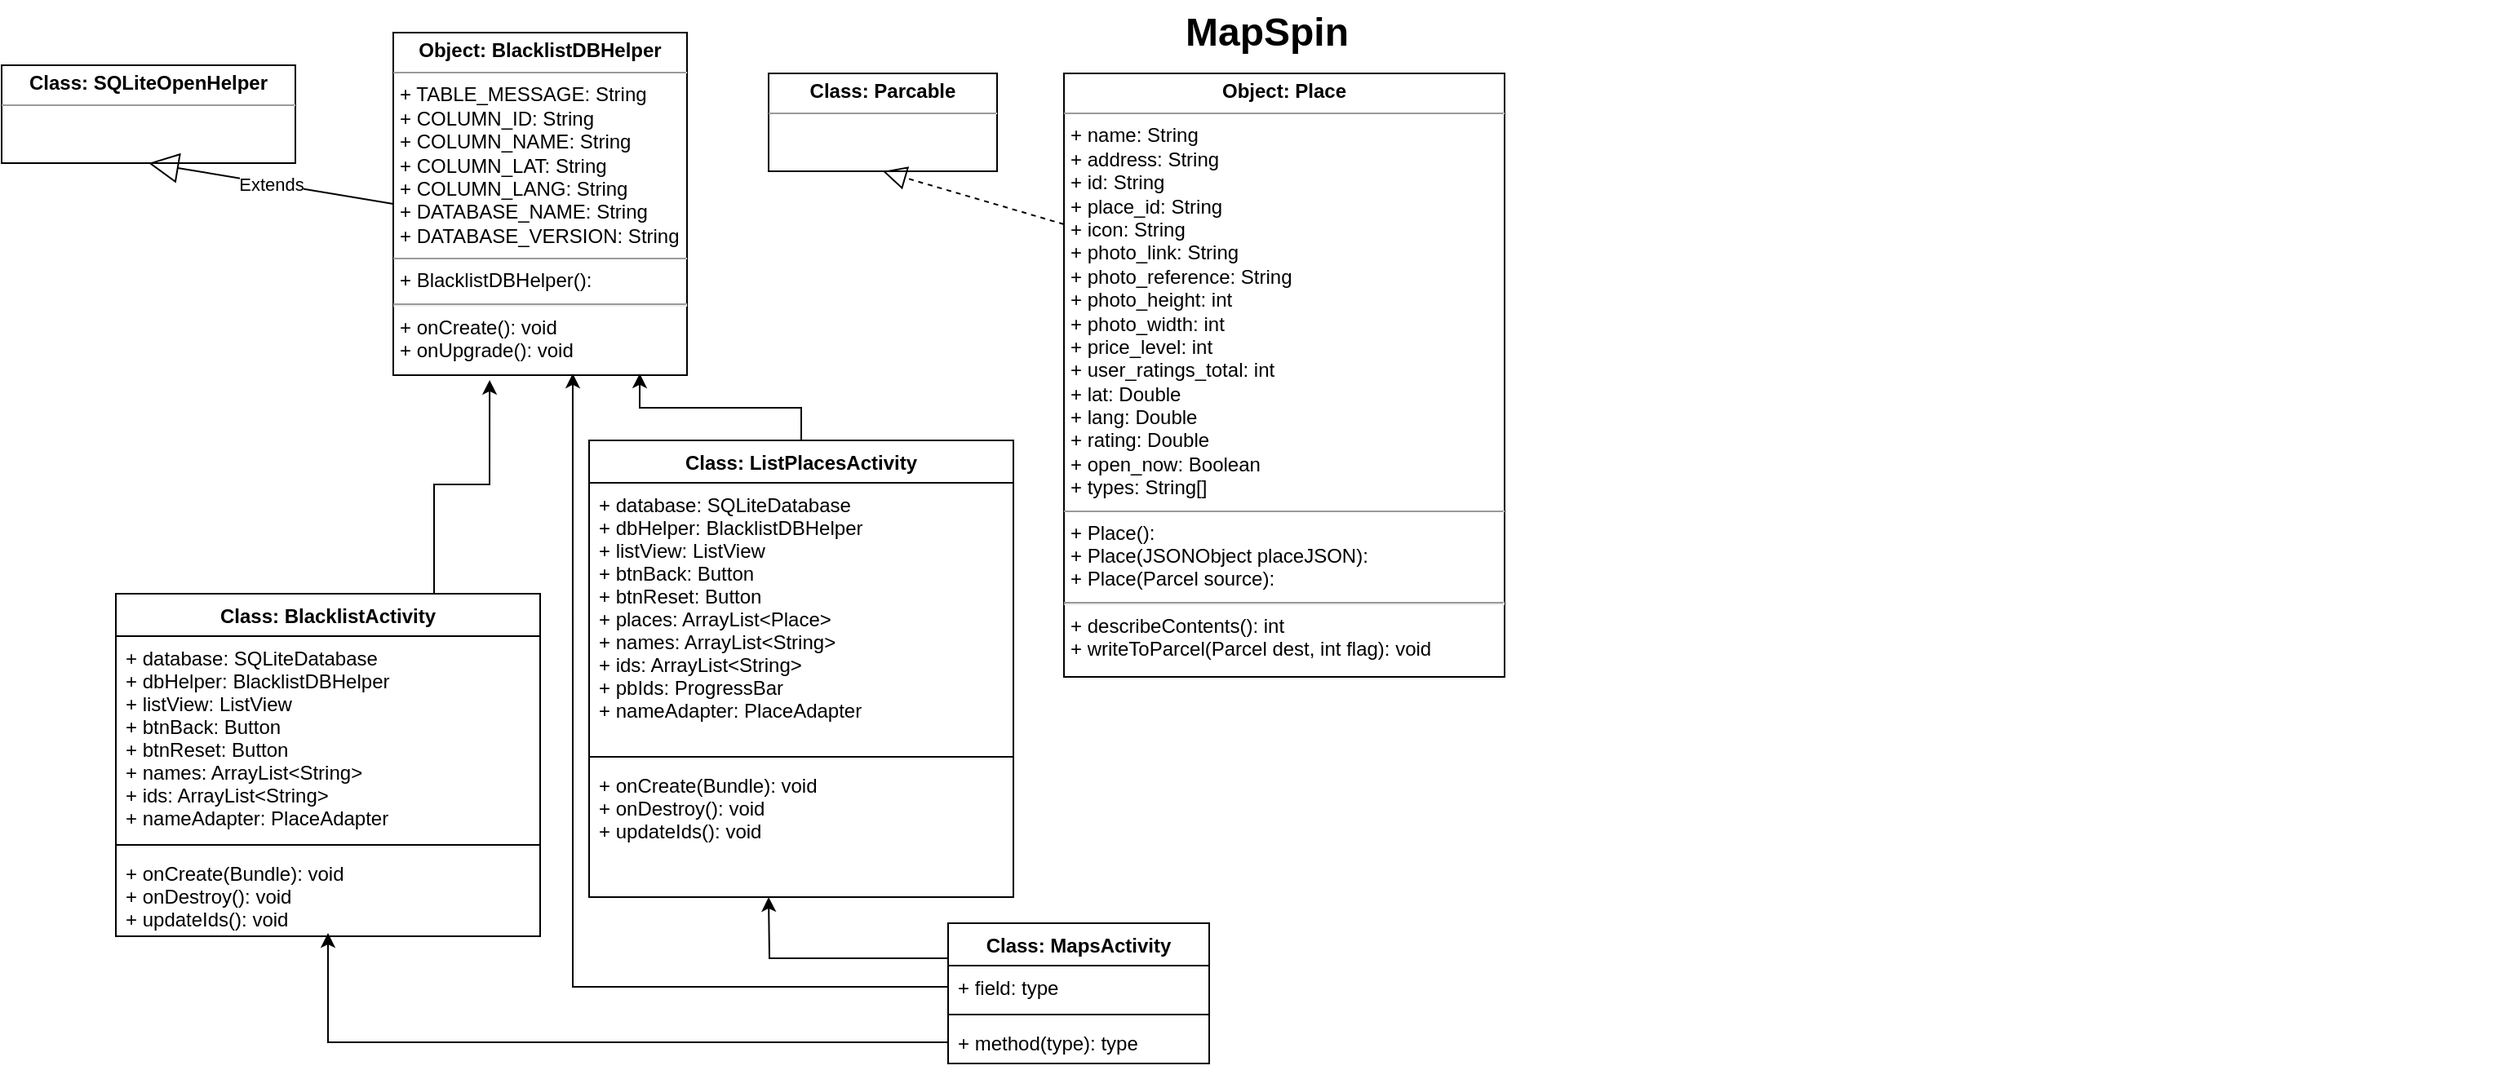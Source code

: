 <mxfile version="12.3.6" type="github" pages="1">
  <diagram name="Page-1" id="929967ad-93f9-6ef4-fab6-5d389245f69c">
    <mxGraphModel dx="1422" dy="766" grid="1" gridSize="10" guides="1" tooltips="1" connect="1" arrows="1" fold="1" page="1" pageScale="1.5" pageWidth="1169" pageHeight="826" background="none" math="0" shadow="0">
      <root>
        <mxCell id="0" style=";html=1;"/>
        <mxCell id="1" style=";html=1;" parent="0"/>
        <mxCell id="1672d66443f91eb5-23" value="MapSpin" style="text;strokeColor=none;fillColor=none;html=1;fontSize=24;fontStyle=1;verticalAlign=middle;align=center;" parent="1" vertex="1">
          <mxGeometry x="110" y="10" width="1510" height="40" as="geometry"/>
        </mxCell>
        <mxCell id="zN6_qFgEsOHO-MmEdNXw-13" style="edgeStyle=orthogonalEdgeStyle;rounded=0;orthogonalLoop=1;jettySize=auto;html=1;exitX=0;exitY=0.25;exitDx=0;exitDy=0;" edge="1" parent="1" source="0TD1ST3Upx_zcNxGoSwH-1">
          <mxGeometry relative="1" as="geometry">
            <mxPoint x="560" y="560" as="targetPoint"/>
          </mxGeometry>
        </mxCell>
        <mxCell id="0TD1ST3Upx_zcNxGoSwH-1" value="Class: MapsActivity" style="swimlane;fontStyle=1;align=center;verticalAlign=top;childLayout=stackLayout;horizontal=1;startSize=26;horizontalStack=0;resizeParent=1;resizeParentMax=0;resizeLast=0;collapsible=1;marginBottom=0;" parent="1" vertex="1">
          <mxGeometry x="670" y="576" width="160" height="86" as="geometry">
            <mxRectangle x="330" y="230" width="110" height="26" as="alternateBounds"/>
          </mxGeometry>
        </mxCell>
        <mxCell id="0TD1ST3Upx_zcNxGoSwH-2" value="+ field: type" style="text;strokeColor=none;fillColor=none;align=left;verticalAlign=top;spacingLeft=4;spacingRight=4;overflow=hidden;rotatable=0;points=[[0,0.5],[1,0.5]];portConstraint=eastwest;" parent="0TD1ST3Upx_zcNxGoSwH-1" vertex="1">
          <mxGeometry y="26" width="160" height="26" as="geometry"/>
        </mxCell>
        <mxCell id="0TD1ST3Upx_zcNxGoSwH-3" value="" style="line;strokeWidth=1;fillColor=none;align=left;verticalAlign=middle;spacingTop=-1;spacingLeft=3;spacingRight=3;rotatable=0;labelPosition=right;points=[];portConstraint=eastwest;" parent="0TD1ST3Upx_zcNxGoSwH-1" vertex="1">
          <mxGeometry y="52" width="160" height="8" as="geometry"/>
        </mxCell>
        <mxCell id="0TD1ST3Upx_zcNxGoSwH-4" value="+ method(type): type" style="text;strokeColor=none;fillColor=none;align=left;verticalAlign=top;spacingLeft=4;spacingRight=4;overflow=hidden;rotatable=0;points=[[0,0.5],[1,0.5]];portConstraint=eastwest;" parent="0TD1ST3Upx_zcNxGoSwH-1" vertex="1">
          <mxGeometry y="60" width="160" height="26" as="geometry"/>
        </mxCell>
        <mxCell id="zN6_qFgEsOHO-MmEdNXw-1" value="&lt;p style=&quot;margin: 0px ; margin-top: 4px ; text-align: center&quot;&gt;&lt;b&gt;Object: BlacklistDBHelper&lt;/b&gt;&lt;/p&gt;&lt;hr size=&quot;1&quot;&gt;&lt;p style=&quot;margin: 0px ; margin-left: 4px&quot;&gt;+ TABLE_MESSAGE: String&lt;/p&gt;&lt;p style=&quot;margin: 0px ; margin-left: 4px&quot;&gt;+ COLUMN_ID: String&lt;br&gt;&lt;/p&gt;&lt;p style=&quot;margin: 0px ; margin-left: 4px&quot;&gt;+ COLUMN_NAME: String&lt;br&gt;&lt;/p&gt;&lt;p style=&quot;margin: 0px ; margin-left: 4px&quot;&gt;+ COLUMN_LAT: String&lt;br&gt;&lt;/p&gt;&lt;p style=&quot;margin: 0px ; margin-left: 4px&quot;&gt;+ COLUMN_LANG: String&lt;br&gt;&lt;/p&gt;&lt;p style=&quot;margin: 0px ; margin-left: 4px&quot;&gt;+ DATABASE_NAME: String&lt;br&gt;&lt;/p&gt;&lt;p style=&quot;margin: 0px ; margin-left: 4px&quot;&gt;+ DATABASE_VERSION: String&lt;br&gt;&lt;/p&gt;&lt;hr size=&quot;1&quot;&gt;&lt;p style=&quot;margin: 0px ; margin-left: 4px&quot;&gt;+ BlacklistDBHelper():&lt;br&gt;&lt;/p&gt;&lt;hr id=&quot;null&quot;&gt;&lt;p style=&quot;margin: 0px ; margin-left: 4px&quot;&gt;+ onCreate(): void&lt;/p&gt;&lt;p style=&quot;margin: 0px ; margin-left: 4px&quot;&gt;+ onUpgrade(): void&lt;br&gt;&lt;/p&gt;&lt;p style=&quot;margin: 0px ; margin-left: 4px&quot;&gt;&lt;br&gt;&lt;/p&gt;&lt;p style=&quot;margin: 0px ; margin-left: 4px&quot;&gt;&lt;br&gt;&lt;/p&gt;" style="verticalAlign=top;align=left;overflow=fill;fontSize=12;fontFamily=Helvetica;html=1;" vertex="1" parent="1">
          <mxGeometry x="330" y="30" width="180" height="210" as="geometry"/>
        </mxCell>
        <mxCell id="zN6_qFgEsOHO-MmEdNXw-16" style="edgeStyle=orthogonalEdgeStyle;rounded=0;orthogonalLoop=1;jettySize=auto;html=1;exitX=0.5;exitY=0;exitDx=0;exitDy=0;entryX=0.839;entryY=0.995;entryDx=0;entryDy=0;entryPerimeter=0;" edge="1" parent="1" source="zN6_qFgEsOHO-MmEdNXw-20" target="zN6_qFgEsOHO-MmEdNXw-1">
          <mxGeometry relative="1" as="geometry">
            <mxPoint x="530" y="374" as="sourcePoint"/>
          </mxGeometry>
        </mxCell>
        <mxCell id="zN6_qFgEsOHO-MmEdNXw-15" style="edgeStyle=orthogonalEdgeStyle;rounded=0;orthogonalLoop=1;jettySize=auto;html=1;exitX=0.75;exitY=0;exitDx=0;exitDy=0;entryX=0.328;entryY=1.014;entryDx=0;entryDy=0;entryPerimeter=0;" edge="1" parent="1" source="zN6_qFgEsOHO-MmEdNXw-7" target="zN6_qFgEsOHO-MmEdNXw-1">
          <mxGeometry relative="1" as="geometry"/>
        </mxCell>
        <mxCell id="zN6_qFgEsOHO-MmEdNXw-7" value="Class: BlacklistActivity" style="swimlane;fontStyle=1;align=center;verticalAlign=top;childLayout=stackLayout;horizontal=1;startSize=26;horizontalStack=0;resizeParent=1;resizeParentMax=0;resizeLast=0;collapsible=1;marginBottom=0;" vertex="1" parent="1">
          <mxGeometry x="160" y="374" width="260" height="210" as="geometry">
            <mxRectangle x="330" y="230" width="110" height="26" as="alternateBounds"/>
          </mxGeometry>
        </mxCell>
        <mxCell id="zN6_qFgEsOHO-MmEdNXw-8" value="+ database: SQLiteDatabase&#xa;+ dbHelper: BlacklistDBHelper&#xa;+ listView: ListView&#xa;+ btnBack: Button&#xa;+ btnReset: Button&#xa;+ names: ArrayList&lt;String&gt;&#xa;+ ids: ArrayList&lt;String&gt;&#xa;+ nameAdapter: PlaceAdapter" style="text;strokeColor=none;fillColor=none;align=left;verticalAlign=top;spacingLeft=4;spacingRight=4;overflow=hidden;rotatable=0;points=[[0,0.5],[1,0.5]];portConstraint=eastwest;" vertex="1" parent="zN6_qFgEsOHO-MmEdNXw-7">
          <mxGeometry y="26" width="260" height="124" as="geometry"/>
        </mxCell>
        <mxCell id="zN6_qFgEsOHO-MmEdNXw-9" value="" style="line;strokeWidth=1;fillColor=none;align=left;verticalAlign=middle;spacingTop=-1;spacingLeft=3;spacingRight=3;rotatable=0;labelPosition=right;points=[];portConstraint=eastwest;" vertex="1" parent="zN6_qFgEsOHO-MmEdNXw-7">
          <mxGeometry y="150" width="260" height="8" as="geometry"/>
        </mxCell>
        <mxCell id="zN6_qFgEsOHO-MmEdNXw-10" value="+ onCreate(Bundle): void&#xa;+ onDestroy(): void&#xa;+ updateIds(): void" style="text;strokeColor=none;fillColor=none;align=left;verticalAlign=top;spacingLeft=4;spacingRight=4;overflow=hidden;rotatable=0;points=[[0,0.5],[1,0.5]];portConstraint=eastwest;" vertex="1" parent="zN6_qFgEsOHO-MmEdNXw-7">
          <mxGeometry y="158" width="260" height="52" as="geometry"/>
        </mxCell>
        <mxCell id="zN6_qFgEsOHO-MmEdNXw-11" value="&lt;p style=&quot;margin: 0px ; margin-top: 4px ; text-align: center&quot;&gt;&lt;b&gt;Object: Place&lt;/b&gt;&lt;/p&gt;&lt;hr size=&quot;1&quot;&gt;&lt;p style=&quot;margin: 0px ; margin-left: 4px&quot;&gt;+ name: String&lt;/p&gt;&lt;p style=&quot;margin: 0px ; margin-left: 4px&quot;&gt;+ address: String&lt;br&gt;&lt;/p&gt;&lt;p style=&quot;margin: 0px ; margin-left: 4px&quot;&gt;+ id: String&lt;br&gt;&lt;/p&gt;&lt;p style=&quot;margin: 0px ; margin-left: 4px&quot;&gt;+ place_id: String&lt;br&gt;&lt;/p&gt;&lt;p style=&quot;margin: 0px ; margin-left: 4px&quot;&gt;+ icon: String&lt;br&gt;&lt;/p&gt;&lt;p style=&quot;margin: 0px ; margin-left: 4px&quot;&gt;+ photo_link: String&lt;br&gt;&lt;/p&gt;&lt;p style=&quot;margin: 0px ; margin-left: 4px&quot;&gt;+ photo_reference: String&lt;br&gt;&lt;/p&gt;&lt;p style=&quot;margin: 0px ; margin-left: 4px&quot;&gt;+ photo_height: int&lt;br&gt;&lt;/p&gt;&lt;p style=&quot;margin: 0px ; margin-left: 4px&quot;&gt;+ photo_width: int&lt;br&gt;&lt;/p&gt;&lt;p style=&quot;margin: 0px ; margin-left: 4px&quot;&gt;+ price_level: int&lt;br&gt;&lt;/p&gt;&lt;p style=&quot;margin: 0px ; margin-left: 4px&quot;&gt;+ user_ratings_total: int&lt;br&gt;&lt;/p&gt;&lt;p style=&quot;margin: 0px ; margin-left: 4px&quot;&gt;+ lat: Double&lt;br&gt;&lt;/p&gt;&lt;p style=&quot;margin: 0px ; margin-left: 4px&quot;&gt;+ lang: Double&lt;br&gt;&lt;/p&gt;&lt;p style=&quot;margin: 0px ; margin-left: 4px&quot;&gt;+ rating: Double&lt;br&gt;&lt;/p&gt;&lt;p style=&quot;margin: 0px ; margin-left: 4px&quot;&gt;+ open_now: Boolean&lt;br&gt;&lt;/p&gt;&lt;p style=&quot;margin: 0px ; margin-left: 4px&quot;&gt;+ types: String[]&lt;br&gt;&lt;/p&gt;&lt;hr size=&quot;1&quot;&gt;&lt;p style=&quot;margin: 0px ; margin-left: 4px&quot;&gt;+ Place():&lt;br&gt;&lt;/p&gt;&lt;p style=&quot;margin: 0px ; margin-left: 4px&quot;&gt;+ Place(JSONObject placeJSON):&lt;br&gt;&lt;/p&gt;&lt;p style=&quot;margin: 0px ; margin-left: 4px&quot;&gt;+ Place(Parcel source):&lt;br&gt;&lt;/p&gt;&lt;hr id=&quot;null&quot;&gt;&lt;p style=&quot;margin: 0px ; margin-left: 4px&quot;&gt;+ describeContents(): int&lt;/p&gt;&lt;p style=&quot;margin: 0px ; margin-left: 4px&quot;&gt;+ writeToParcel(Parcel dest, int flag): void&lt;/p&gt;&lt;p style=&quot;margin: 0px ; margin-left: 4px&quot;&gt;&lt;br&gt;&lt;/p&gt;&lt;p style=&quot;margin: 0px ; margin-left: 4px&quot;&gt;&lt;br&gt;&lt;/p&gt;" style="verticalAlign=top;align=left;overflow=fill;fontSize=12;fontFamily=Helvetica;html=1;" vertex="1" parent="1">
          <mxGeometry x="741" y="55" width="270" height="370" as="geometry"/>
        </mxCell>
        <mxCell id="zN6_qFgEsOHO-MmEdNXw-18" style="edgeStyle=orthogonalEdgeStyle;rounded=0;orthogonalLoop=1;jettySize=auto;html=1;exitX=0;exitY=0.5;exitDx=0;exitDy=0;entryX=0.611;entryY=0.995;entryDx=0;entryDy=0;entryPerimeter=0;" edge="1" parent="1" source="0TD1ST3Upx_zcNxGoSwH-2" target="zN6_qFgEsOHO-MmEdNXw-1">
          <mxGeometry relative="1" as="geometry"/>
        </mxCell>
        <mxCell id="zN6_qFgEsOHO-MmEdNXw-19" style="edgeStyle=orthogonalEdgeStyle;rounded=0;orthogonalLoop=1;jettySize=auto;html=1;entryX=0.5;entryY=0.962;entryDx=0;entryDy=0;entryPerimeter=0;" edge="1" parent="1" source="0TD1ST3Upx_zcNxGoSwH-4" target="zN6_qFgEsOHO-MmEdNXw-10">
          <mxGeometry relative="1" as="geometry">
            <Array as="points">
              <mxPoint x="290" y="649"/>
            </Array>
          </mxGeometry>
        </mxCell>
        <mxCell id="zN6_qFgEsOHO-MmEdNXw-20" value="Class: ListPlacesActivity" style="swimlane;fontStyle=1;align=center;verticalAlign=top;childLayout=stackLayout;horizontal=1;startSize=26;horizontalStack=0;resizeParent=1;resizeParentMax=0;resizeLast=0;collapsible=1;marginBottom=0;" vertex="1" parent="1">
          <mxGeometry x="450" y="280" width="260" height="280" as="geometry">
            <mxRectangle x="330" y="230" width="110" height="26" as="alternateBounds"/>
          </mxGeometry>
        </mxCell>
        <mxCell id="zN6_qFgEsOHO-MmEdNXw-21" value="+ database: SQLiteDatabase&#xa;+ dbHelper: BlacklistDBHelper&#xa;+ listView: ListView&#xa;+ btnBack: Button&#xa;+ btnReset: Button&#xa;+ places: ArrayList&lt;Place&gt;&#xa;+ names: ArrayList&lt;String&gt;&#xa;+ ids: ArrayList&lt;String&gt;&#xa;+ pbIds: ProgressBar&#xa;+ nameAdapter: PlaceAdapter" style="text;strokeColor=none;fillColor=none;align=left;verticalAlign=top;spacingLeft=4;spacingRight=4;overflow=hidden;rotatable=0;points=[[0,0.5],[1,0.5]];portConstraint=eastwest;" vertex="1" parent="zN6_qFgEsOHO-MmEdNXw-20">
          <mxGeometry y="26" width="260" height="164" as="geometry"/>
        </mxCell>
        <mxCell id="zN6_qFgEsOHO-MmEdNXw-22" value="" style="line;strokeWidth=1;fillColor=none;align=left;verticalAlign=middle;spacingTop=-1;spacingLeft=3;spacingRight=3;rotatable=0;labelPosition=right;points=[];portConstraint=eastwest;" vertex="1" parent="zN6_qFgEsOHO-MmEdNXw-20">
          <mxGeometry y="190" width="260" height="8" as="geometry"/>
        </mxCell>
        <mxCell id="zN6_qFgEsOHO-MmEdNXw-23" value="+ onCreate(Bundle): void&#xa;+ onDestroy(): void&#xa;+ updateIds(): void" style="text;strokeColor=none;fillColor=none;align=left;verticalAlign=top;spacingLeft=4;spacingRight=4;overflow=hidden;rotatable=0;points=[[0,0.5],[1,0.5]];portConstraint=eastwest;" vertex="1" parent="zN6_qFgEsOHO-MmEdNXw-20">
          <mxGeometry y="198" width="260" height="82" as="geometry"/>
        </mxCell>
        <mxCell id="zN6_qFgEsOHO-MmEdNXw-26" value="&lt;p style=&quot;margin: 0px ; margin-top: 4px ; text-align: center&quot;&gt;&lt;b&gt;Class: Parcable&lt;/b&gt;&lt;/p&gt;&lt;hr size=&quot;1&quot;&gt;&lt;div style=&quot;height: 2px&quot;&gt;&lt;/div&gt;" style="verticalAlign=top;align=left;overflow=fill;fontSize=12;fontFamily=Helvetica;html=1;" vertex="1" parent="1">
          <mxGeometry x="560" y="55" width="140" height="60" as="geometry"/>
        </mxCell>
        <mxCell id="zN6_qFgEsOHO-MmEdNXw-27" value="" style="endArrow=block;dashed=1;endFill=0;endSize=12;html=1;entryX=0.5;entryY=1;entryDx=0;entryDy=0;exitX=0;exitY=0.25;exitDx=0;exitDy=0;" edge="1" parent="1" source="zN6_qFgEsOHO-MmEdNXw-11" target="zN6_qFgEsOHO-MmEdNXw-26">
          <mxGeometry width="160" relative="1" as="geometry">
            <mxPoint x="570" y="160" as="sourcePoint"/>
            <mxPoint x="730" y="160" as="targetPoint"/>
          </mxGeometry>
        </mxCell>
        <mxCell id="zN6_qFgEsOHO-MmEdNXw-28" value="&lt;p style=&quot;margin: 0px ; margin-top: 4px ; text-align: center&quot;&gt;&lt;b&gt;Class: SQLiteOpenHelper&lt;/b&gt;&lt;/p&gt;&lt;hr size=&quot;1&quot;&gt;&lt;div style=&quot;height: 2px&quot;&gt;&lt;/div&gt;" style="verticalAlign=top;align=left;overflow=fill;fontSize=12;fontFamily=Helvetica;html=1;" vertex="1" parent="1">
          <mxGeometry x="90" y="50" width="180" height="60" as="geometry"/>
        </mxCell>
        <mxCell id="zN6_qFgEsOHO-MmEdNXw-29" value="Extends" style="endArrow=block;endSize=16;endFill=0;html=1;entryX=0.5;entryY=1;entryDx=0;entryDy=0;exitX=0;exitY=0.5;exitDx=0;exitDy=0;" edge="1" parent="1" source="zN6_qFgEsOHO-MmEdNXw-1" target="zN6_qFgEsOHO-MmEdNXw-28">
          <mxGeometry width="160" relative="1" as="geometry">
            <mxPoint x="110" y="170" as="sourcePoint"/>
            <mxPoint x="270" y="170" as="targetPoint"/>
          </mxGeometry>
        </mxCell>
      </root>
    </mxGraphModel>
  </diagram>
</mxfile>

